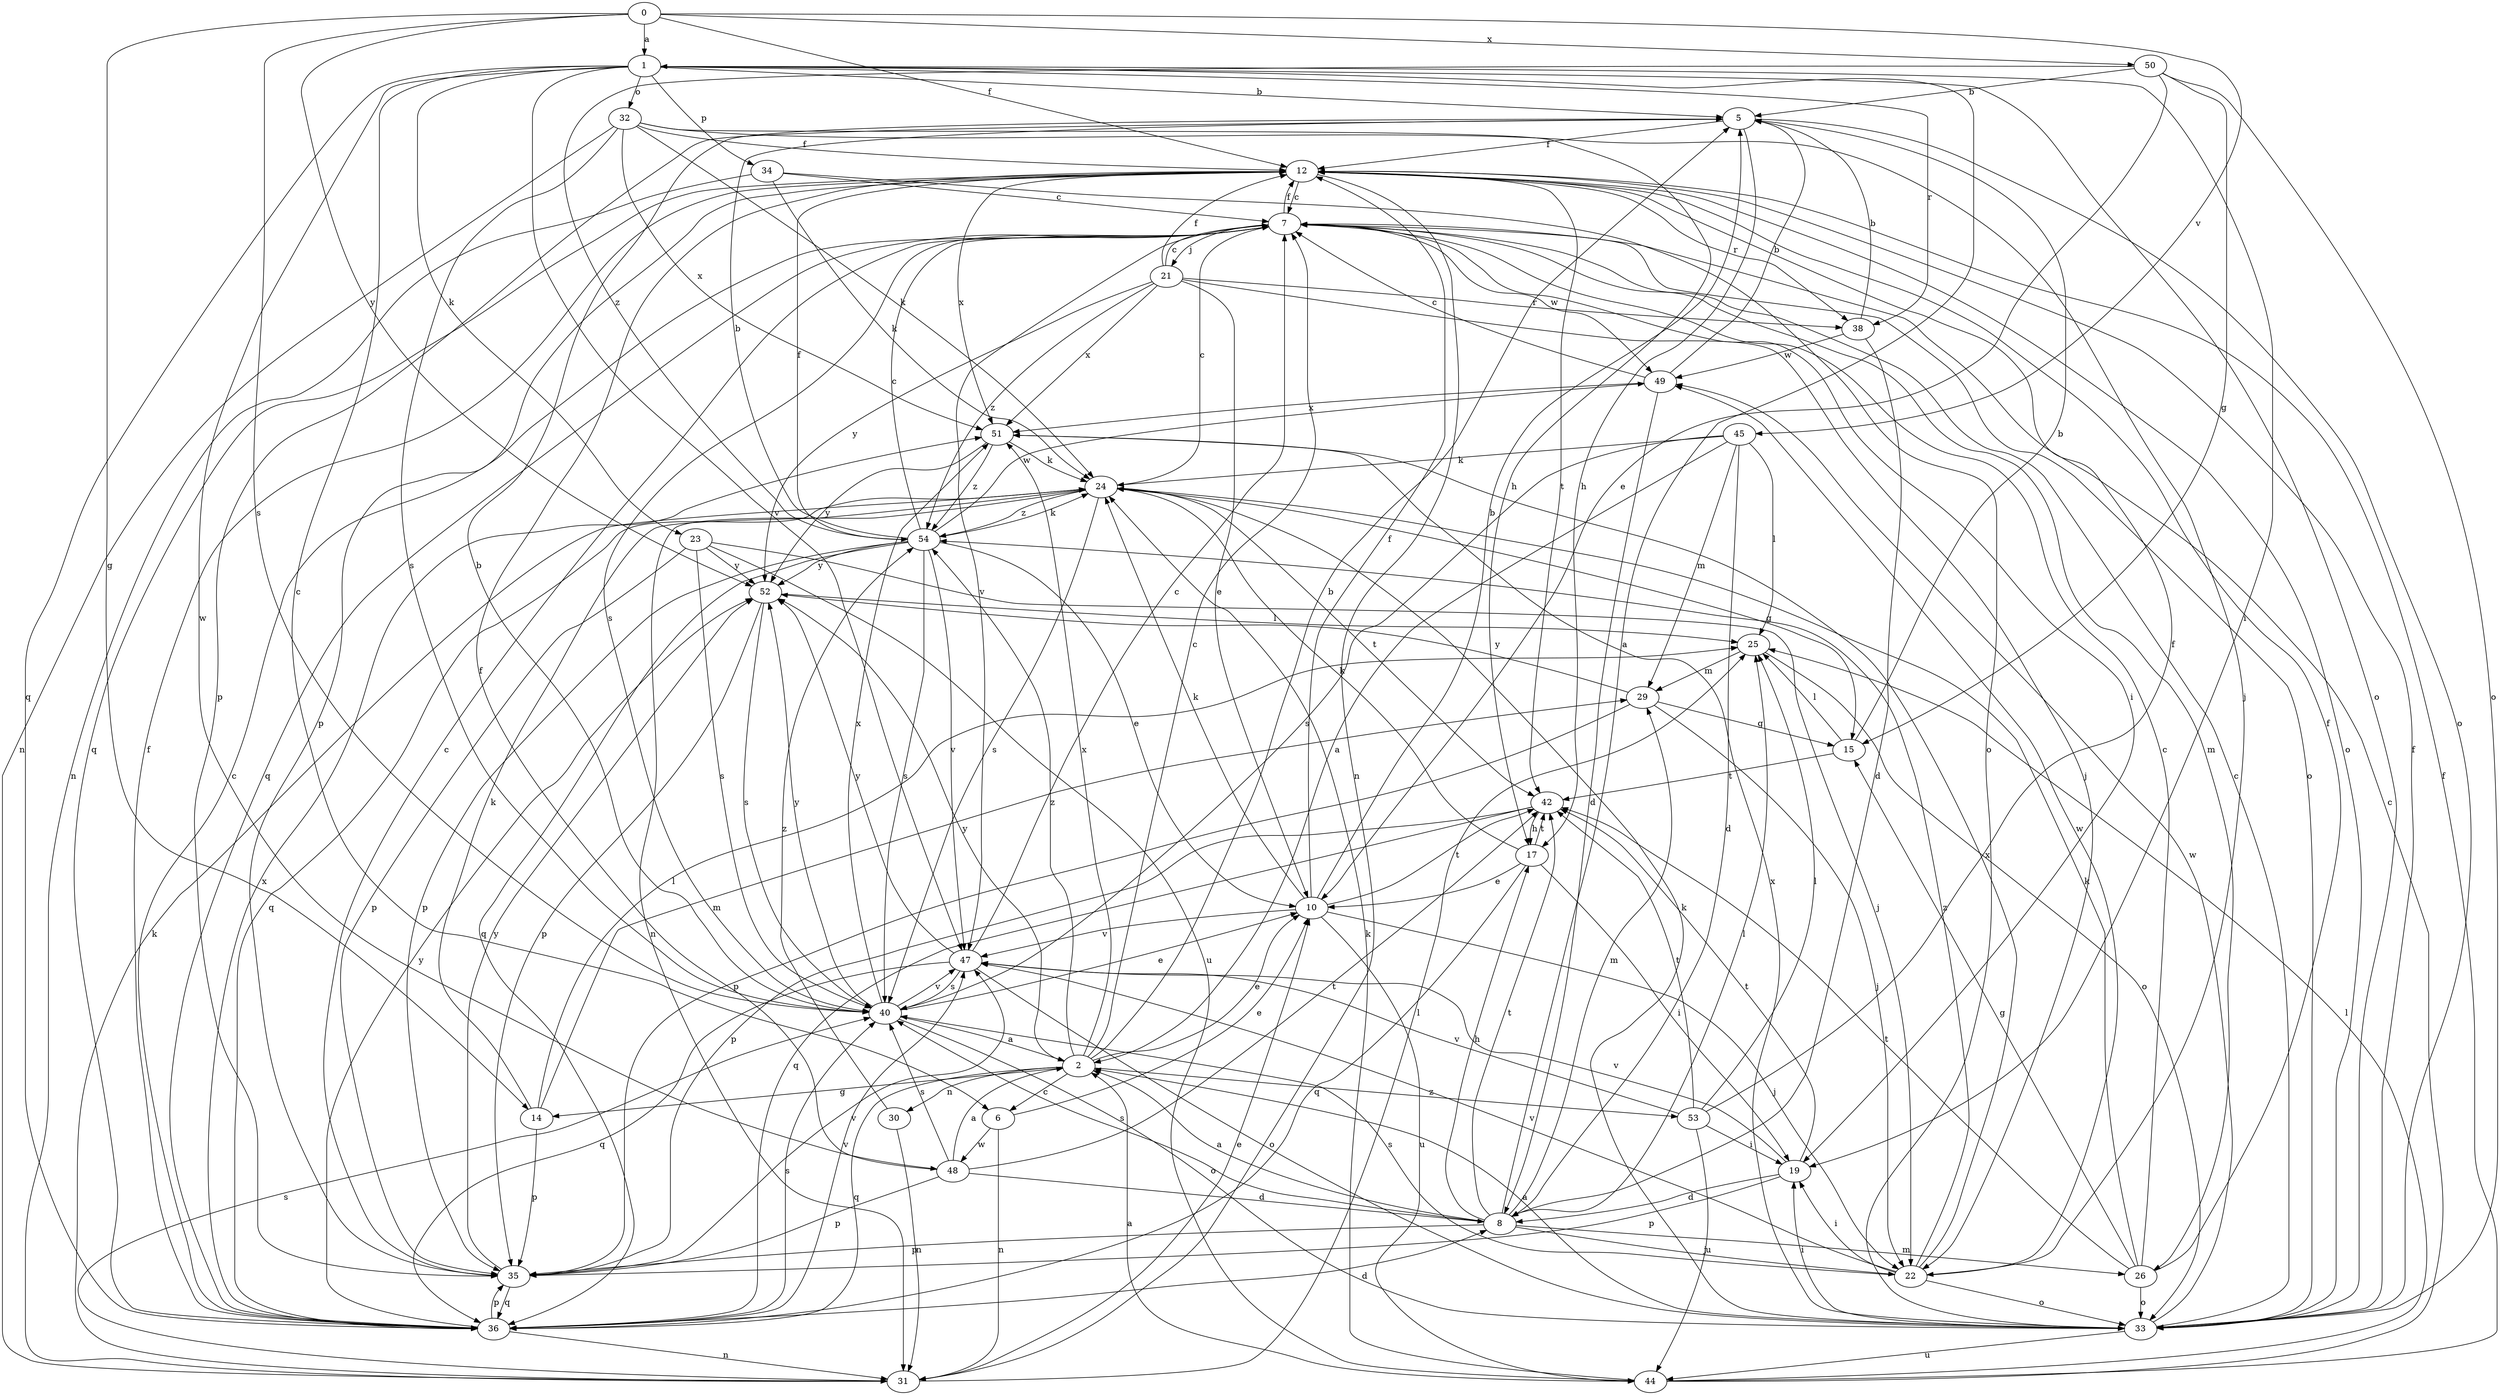 strict digraph  {
0;
1;
2;
5;
6;
7;
8;
10;
12;
14;
15;
17;
19;
21;
22;
23;
24;
25;
26;
29;
30;
31;
32;
33;
34;
35;
36;
38;
40;
42;
44;
45;
47;
48;
49;
50;
51;
52;
53;
54;
0 -> 1  [label=a];
0 -> 12  [label=f];
0 -> 14  [label=g];
0 -> 40  [label=s];
0 -> 45  [label=v];
0 -> 50  [label=x];
0 -> 52  [label=y];
1 -> 5  [label=b];
1 -> 6  [label=c];
1 -> 19  [label=i];
1 -> 23  [label=k];
1 -> 32  [label=o];
1 -> 33  [label=o];
1 -> 34  [label=p];
1 -> 36  [label=q];
1 -> 38  [label=r];
1 -> 47  [label=v];
1 -> 48  [label=w];
2 -> 5  [label=b];
2 -> 6  [label=c];
2 -> 7  [label=c];
2 -> 10  [label=e];
2 -> 14  [label=g];
2 -> 30  [label=n];
2 -> 36  [label=q];
2 -> 51  [label=x];
2 -> 52  [label=y];
2 -> 53  [label=z];
2 -> 54  [label=z];
5 -> 12  [label=f];
5 -> 17  [label=h];
5 -> 33  [label=o];
5 -> 35  [label=p];
6 -> 10  [label=e];
6 -> 31  [label=n];
6 -> 48  [label=w];
7 -> 12  [label=f];
7 -> 19  [label=i];
7 -> 21  [label=j];
7 -> 26  [label=m];
7 -> 33  [label=o];
7 -> 36  [label=q];
7 -> 40  [label=s];
7 -> 47  [label=v];
7 -> 49  [label=w];
8 -> 1  [label=a];
8 -> 2  [label=a];
8 -> 17  [label=h];
8 -> 22  [label=j];
8 -> 25  [label=l];
8 -> 26  [label=m];
8 -> 29  [label=m];
8 -> 35  [label=p];
8 -> 40  [label=s];
8 -> 42  [label=t];
10 -> 5  [label=b];
10 -> 12  [label=f];
10 -> 22  [label=j];
10 -> 24  [label=k];
10 -> 42  [label=t];
10 -> 44  [label=u];
10 -> 47  [label=v];
12 -> 7  [label=c];
12 -> 31  [label=n];
12 -> 33  [label=o];
12 -> 35  [label=p];
12 -> 36  [label=q];
12 -> 38  [label=r];
12 -> 42  [label=t];
12 -> 51  [label=x];
14 -> 24  [label=k];
14 -> 25  [label=l];
14 -> 29  [label=m];
14 -> 35  [label=p];
15 -> 5  [label=b];
15 -> 25  [label=l];
15 -> 42  [label=t];
17 -> 10  [label=e];
17 -> 19  [label=i];
17 -> 24  [label=k];
17 -> 36  [label=q];
17 -> 42  [label=t];
19 -> 8  [label=d];
19 -> 35  [label=p];
19 -> 42  [label=t];
19 -> 47  [label=v];
21 -> 7  [label=c];
21 -> 10  [label=e];
21 -> 12  [label=f];
21 -> 22  [label=j];
21 -> 38  [label=r];
21 -> 51  [label=x];
21 -> 52  [label=y];
21 -> 54  [label=z];
22 -> 19  [label=i];
22 -> 33  [label=o];
22 -> 40  [label=s];
22 -> 47  [label=v];
22 -> 49  [label=w];
22 -> 51  [label=x];
22 -> 54  [label=z];
23 -> 22  [label=j];
23 -> 35  [label=p];
23 -> 40  [label=s];
23 -> 44  [label=u];
23 -> 52  [label=y];
24 -> 7  [label=c];
24 -> 15  [label=g];
24 -> 31  [label=n];
24 -> 36  [label=q];
24 -> 40  [label=s];
24 -> 42  [label=t];
24 -> 54  [label=z];
25 -> 29  [label=m];
25 -> 33  [label=o];
26 -> 7  [label=c];
26 -> 12  [label=f];
26 -> 15  [label=g];
26 -> 24  [label=k];
26 -> 33  [label=o];
26 -> 42  [label=t];
29 -> 15  [label=g];
29 -> 22  [label=j];
29 -> 35  [label=p];
29 -> 52  [label=y];
30 -> 31  [label=n];
30 -> 54  [label=z];
31 -> 10  [label=e];
31 -> 24  [label=k];
31 -> 25  [label=l];
31 -> 40  [label=s];
32 -> 12  [label=f];
32 -> 17  [label=h];
32 -> 22  [label=j];
32 -> 24  [label=k];
32 -> 31  [label=n];
32 -> 40  [label=s];
32 -> 51  [label=x];
33 -> 2  [label=a];
33 -> 7  [label=c];
33 -> 12  [label=f];
33 -> 19  [label=i];
33 -> 24  [label=k];
33 -> 44  [label=u];
33 -> 49  [label=w];
33 -> 51  [label=x];
34 -> 7  [label=c];
34 -> 24  [label=k];
34 -> 31  [label=n];
34 -> 33  [label=o];
35 -> 7  [label=c];
35 -> 36  [label=q];
35 -> 47  [label=v];
35 -> 52  [label=y];
36 -> 7  [label=c];
36 -> 8  [label=d];
36 -> 12  [label=f];
36 -> 31  [label=n];
36 -> 35  [label=p];
36 -> 40  [label=s];
36 -> 47  [label=v];
36 -> 51  [label=x];
36 -> 52  [label=y];
38 -> 5  [label=b];
38 -> 8  [label=d];
38 -> 49  [label=w];
40 -> 2  [label=a];
40 -> 5  [label=b];
40 -> 10  [label=e];
40 -> 33  [label=o];
40 -> 47  [label=v];
40 -> 51  [label=x];
40 -> 52  [label=y];
42 -> 17  [label=h];
42 -> 35  [label=p];
42 -> 36  [label=q];
44 -> 2  [label=a];
44 -> 7  [label=c];
44 -> 12  [label=f];
44 -> 24  [label=k];
44 -> 25  [label=l];
45 -> 2  [label=a];
45 -> 8  [label=d];
45 -> 24  [label=k];
45 -> 25  [label=l];
45 -> 29  [label=m];
45 -> 40  [label=s];
47 -> 7  [label=c];
47 -> 33  [label=o];
47 -> 36  [label=q];
47 -> 40  [label=s];
47 -> 52  [label=y];
48 -> 2  [label=a];
48 -> 8  [label=d];
48 -> 12  [label=f];
48 -> 35  [label=p];
48 -> 40  [label=s];
48 -> 42  [label=t];
49 -> 5  [label=b];
49 -> 7  [label=c];
49 -> 8  [label=d];
49 -> 51  [label=x];
50 -> 5  [label=b];
50 -> 10  [label=e];
50 -> 15  [label=g];
50 -> 33  [label=o];
50 -> 54  [label=z];
51 -> 24  [label=k];
51 -> 52  [label=y];
51 -> 54  [label=z];
52 -> 25  [label=l];
52 -> 35  [label=p];
52 -> 40  [label=s];
53 -> 12  [label=f];
53 -> 19  [label=i];
53 -> 25  [label=l];
53 -> 42  [label=t];
53 -> 44  [label=u];
53 -> 47  [label=v];
54 -> 5  [label=b];
54 -> 7  [label=c];
54 -> 10  [label=e];
54 -> 12  [label=f];
54 -> 24  [label=k];
54 -> 35  [label=p];
54 -> 36  [label=q];
54 -> 40  [label=s];
54 -> 47  [label=v];
54 -> 49  [label=w];
54 -> 52  [label=y];
}
